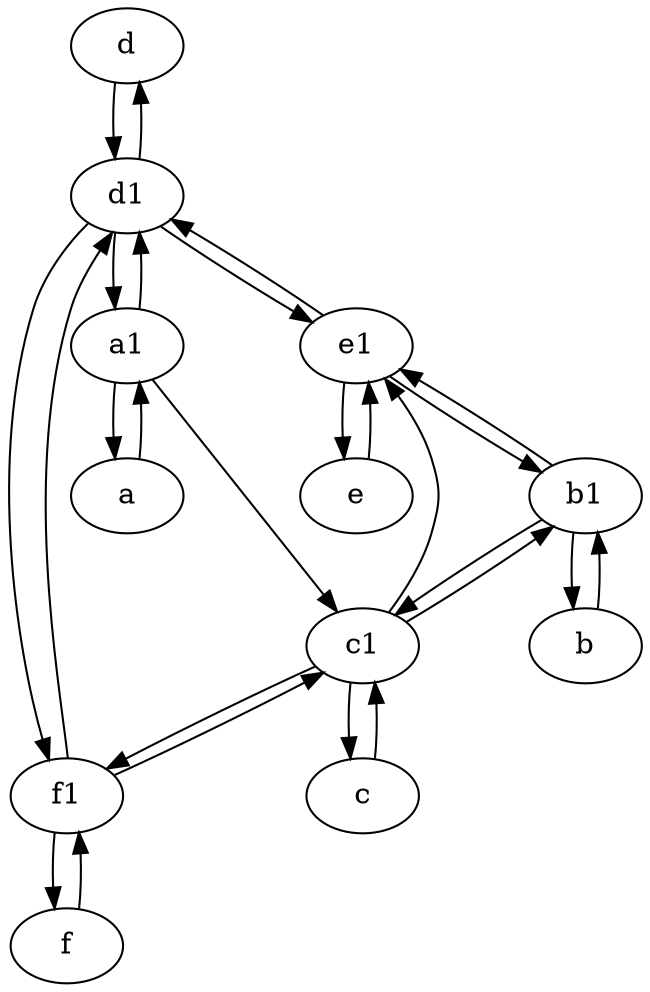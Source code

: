 digraph  {
	d [pos="20,30!"];
	b [pos="50,20!"];
	f [pos="15,45!"];
	c [pos="20,10!"];
	d1 [pos="25,30!"];
	a1 [pos="40,15!"];
	e [pos="30,50!"];
	f1;
	c1 [pos="30,15!"];
	e1 [pos="25,45!"];
	b1 [pos="45,20!"];
	a [pos="40,10!"];
	e -> e1;
	e1 -> e;
	d -> d1;
	f -> f1;
	f1 -> f;
	d1 -> d;
	d1 -> a1;
	a1 -> c1;
	c -> c1;
	c1 -> c;
	c1 -> e1;
	d1 -> f1;
	b1 -> e1;
	c1 -> b1;
	f1 -> d1;
	b1 -> c1;
	c1 -> f1;
	a1 -> d1;
	e1 -> b1;
	f1 -> c1;
	a1 -> a;
	d1 -> e1;
	b1 -> b;
	e1 -> d1;
	b -> b1;
	a -> a1;

	}